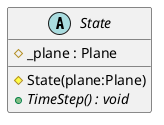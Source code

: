 @startuml
abstract class State {
    # _plane : Plane
    # State(plane:Plane)
    + {abstract} TimeStep() : void
}
@enduml
